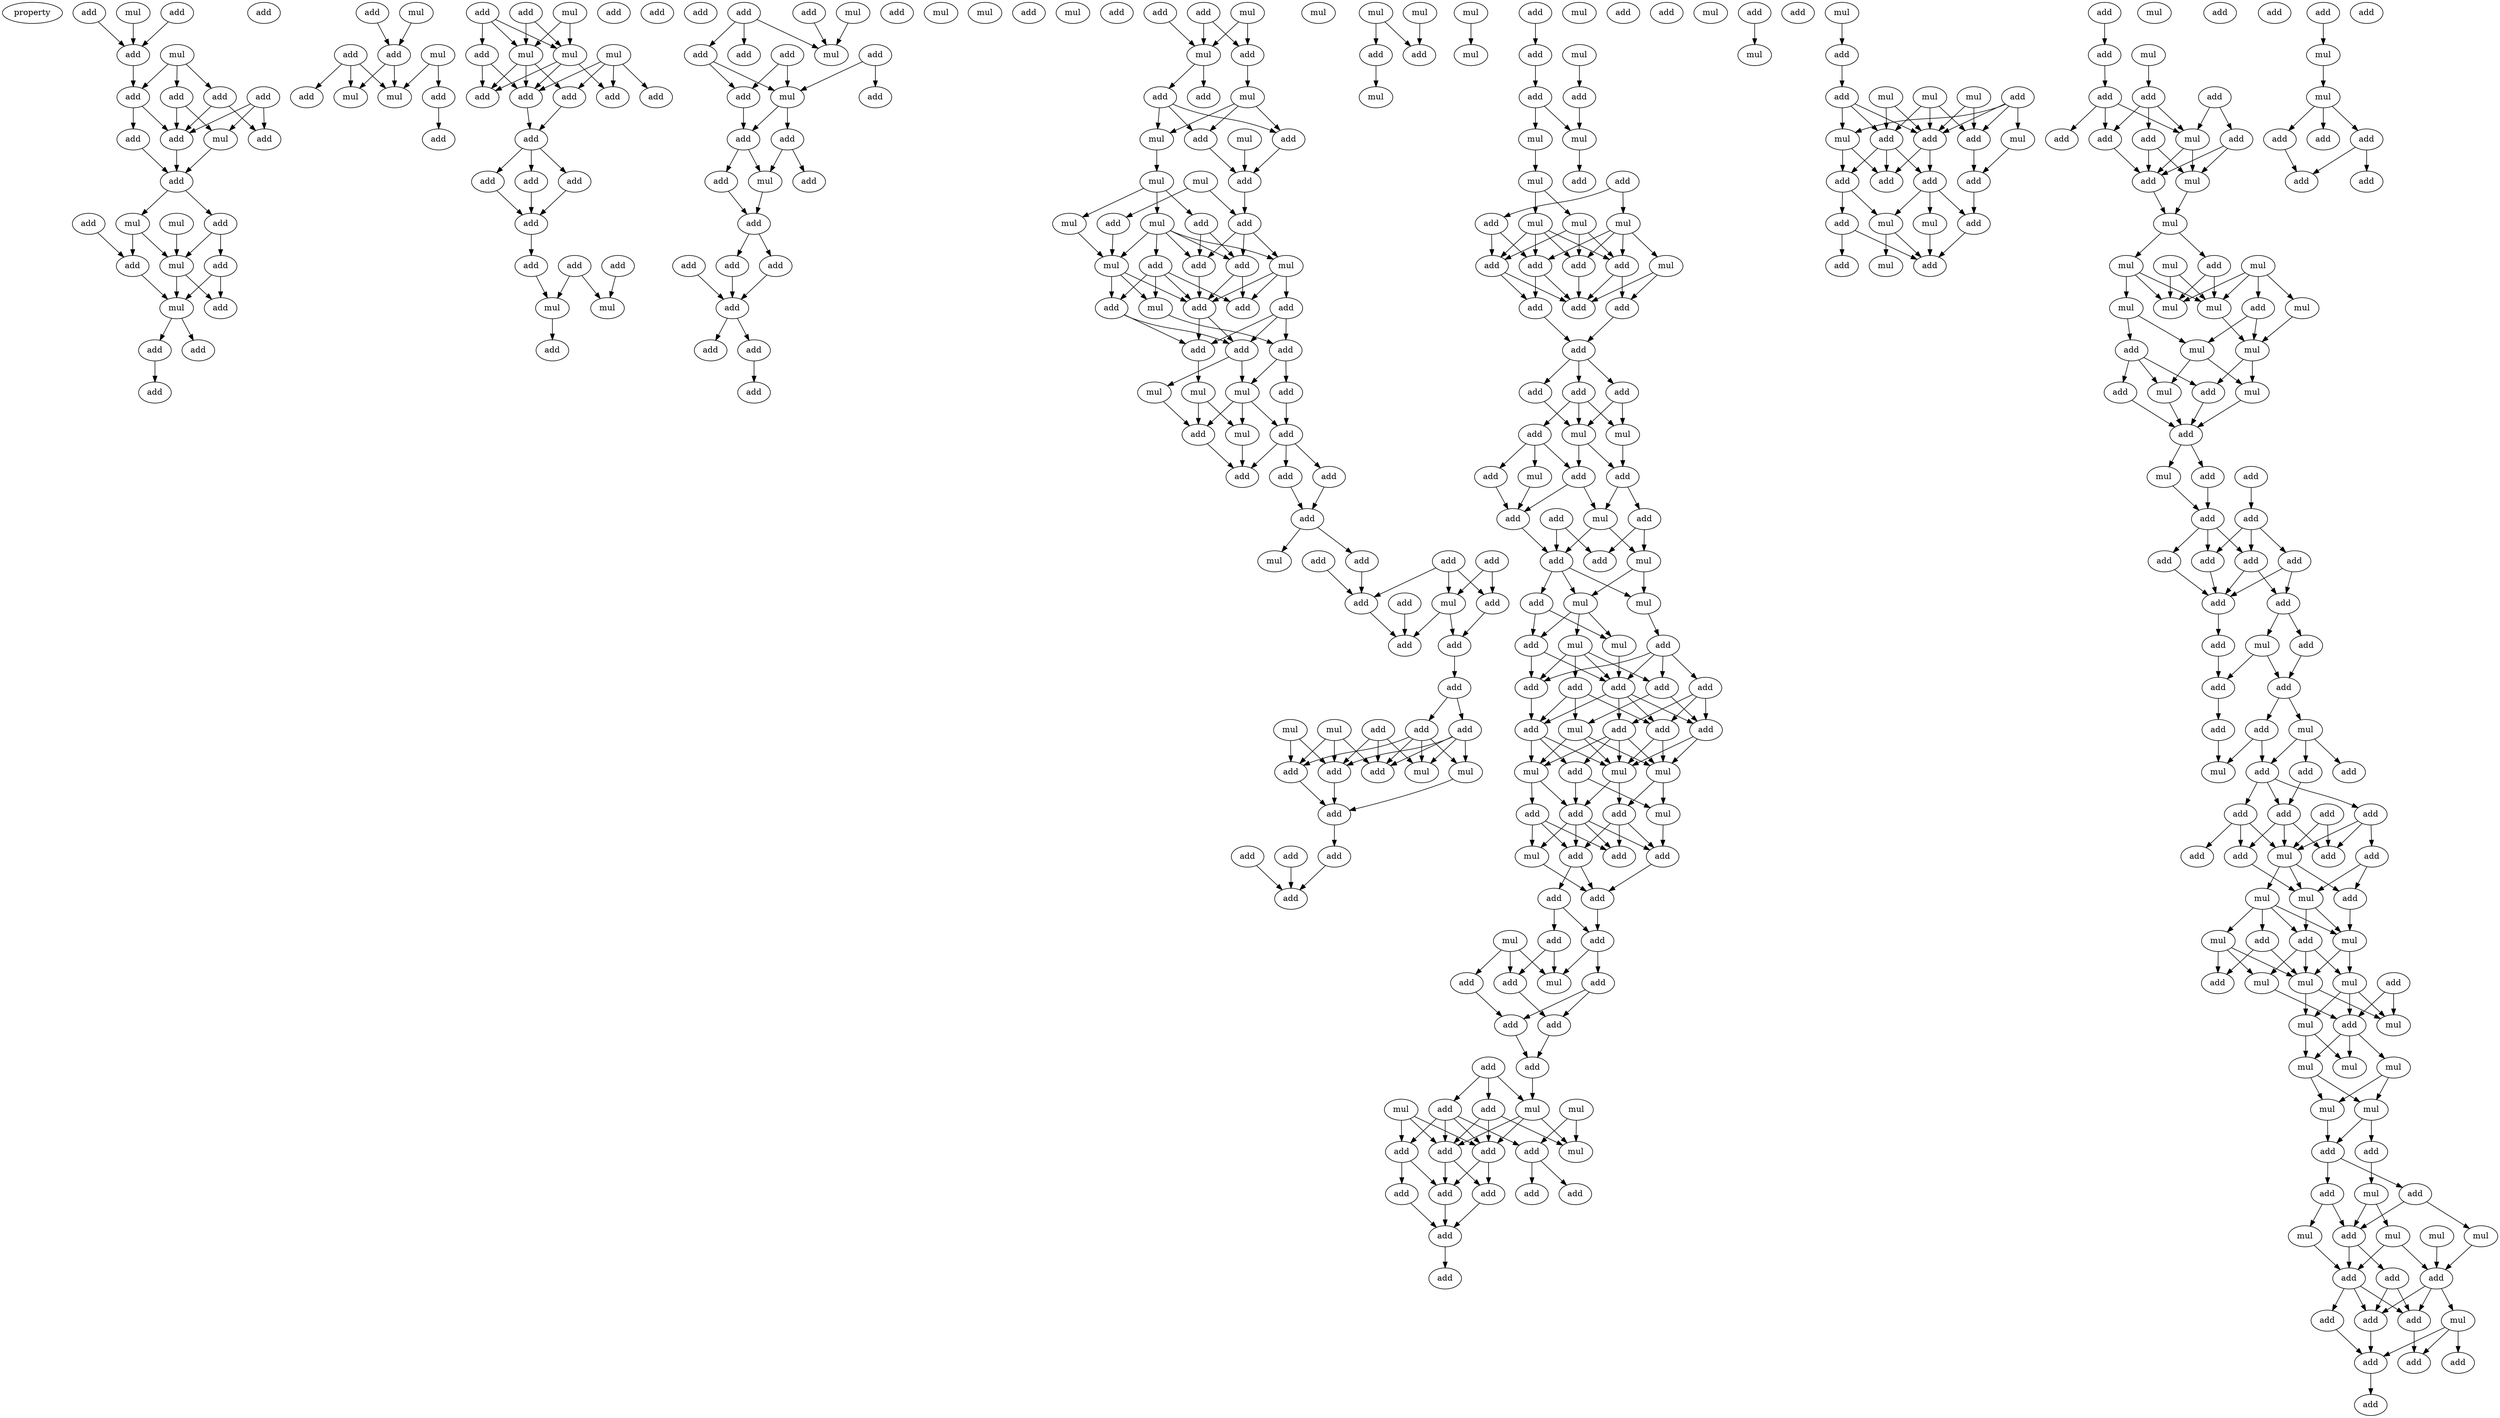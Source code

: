 digraph {
    node [fontcolor=black]
    property [mul=2,lf=1.8]
    0 [ label = add ];
    1 [ label = mul ];
    2 [ label = add ];
    3 [ label = mul ];
    4 [ label = add ];
    5 [ label = add ];
    6 [ label = add ];
    7 [ label = add ];
    8 [ label = add ];
    9 [ label = add ];
    10 [ label = add ];
    11 [ label = add ];
    12 [ label = mul ];
    13 [ label = add ];
    14 [ label = mul ];
    15 [ label = mul ];
    16 [ label = add ];
    17 [ label = add ];
    18 [ label = add ];
    19 [ label = add ];
    20 [ label = mul ];
    21 [ label = add ];
    22 [ label = mul ];
    23 [ label = add ];
    24 [ label = add ];
    25 [ label = add ];
    26 [ label = add ];
    27 [ label = add ];
    28 [ label = mul ];
    29 [ label = mul ];
    30 [ label = add ];
    31 [ label = add ];
    32 [ label = add ];
    33 [ label = add ];
    34 [ label = mul ];
    35 [ label = mul ];
    36 [ label = add ];
    37 [ label = add ];
    38 [ label = add ];
    39 [ label = mul ];
    40 [ label = add ];
    41 [ label = mul ];
    42 [ label = mul ];
    43 [ label = mul ];
    44 [ label = add ];
    45 [ label = add ];
    46 [ label = add ];
    47 [ label = add ];
    48 [ label = add ];
    49 [ label = add ];
    50 [ label = add ];
    51 [ label = add ];
    52 [ label = add ];
    53 [ label = add ];
    54 [ label = add ];
    55 [ label = add ];
    56 [ label = add ];
    57 [ label = add ];
    58 [ label = add ];
    59 [ label = add ];
    60 [ label = mul ];
    61 [ label = mul ];
    62 [ label = add ];
    63 [ label = add ];
    64 [ label = mul ];
    65 [ label = add ];
    66 [ label = add ];
    67 [ label = add ];
    68 [ label = add ];
    69 [ label = mul ];
    70 [ label = add ];
    71 [ label = add ];
    72 [ label = mul ];
    73 [ label = add ];
    74 [ label = add ];
    75 [ label = add ];
    76 [ label = add ];
    77 [ label = add ];
    78 [ label = mul ];
    79 [ label = add ];
    80 [ label = add ];
    81 [ label = add ];
    82 [ label = add ];
    83 [ label = mul ];
    84 [ label = mul ];
    85 [ label = add ];
    86 [ label = add ];
    87 [ label = add ];
    88 [ label = mul ];
    89 [ label = add ];
    90 [ label = add ];
    91 [ label = add ];
    92 [ label = add ];
    93 [ label = mul ];
    94 [ label = add ];
    95 [ label = mul ];
    96 [ label = add ];
    97 [ label = mul ];
    98 [ label = add ];
    99 [ label = add ];
    100 [ label = add ];
    101 [ label = mul ];
    102 [ label = mul ];
    103 [ label = add ];
    104 [ label = mul ];
    105 [ label = add ];
    106 [ label = mul ];
    107 [ label = add ];
    108 [ label = mul ];
    109 [ label = add ];
    110 [ label = mul ];
    111 [ label = add ];
    112 [ label = add ];
    113 [ label = mul ];
    114 [ label = mul ];
    115 [ label = add ];
    116 [ label = mul ];
    117 [ label = add ];
    118 [ label = add ];
    119 [ label = add ];
    120 [ label = add ];
    121 [ label = add ];
    122 [ label = add ];
    123 [ label = mul ];
    124 [ label = add ];
    125 [ label = add ];
    126 [ label = add ];
    127 [ label = mul ];
    128 [ label = mul ];
    129 [ label = mul ];
    130 [ label = add ];
    131 [ label = add ];
    132 [ label = mul ];
    133 [ label = add ];
    134 [ label = add ];
    135 [ label = add ];
    136 [ label = add ];
    137 [ label = add ];
    138 [ label = add ];
    139 [ label = add ];
    140 [ label = mul ];
    141 [ label = add ];
    142 [ label = add ];
    143 [ label = add ];
    144 [ label = add ];
    145 [ label = add ];
    146 [ label = mul ];
    147 [ label = add ];
    148 [ label = add ];
    149 [ label = add ];
    150 [ label = add ];
    151 [ label = mul ];
    152 [ label = mul ];
    153 [ label = add ];
    154 [ label = add ];
    155 [ label = add ];
    156 [ label = mul ];
    157 [ label = mul ];
    158 [ label = add ];
    159 [ label = add ];
    160 [ label = add ];
    161 [ label = add ];
    162 [ label = add ];
    163 [ label = add ];
    164 [ label = add ];
    165 [ label = mul ];
    166 [ label = mul ];
    167 [ label = mul ];
    168 [ label = add ];
    169 [ label = add ];
    170 [ label = mul ];
    171 [ label = mul ];
    172 [ label = add ];
    173 [ label = mul ];
    174 [ label = add ];
    175 [ label = add ];
    176 [ label = add ];
    177 [ label = mul ];
    178 [ label = mul ];
    179 [ label = mul ];
    180 [ label = mul ];
    181 [ label = add ];
    182 [ label = add ];
    183 [ label = mul ];
    184 [ label = mul ];
    185 [ label = add ];
    186 [ label = mul ];
    187 [ label = add ];
    188 [ label = add ];
    189 [ label = add ];
    190 [ label = add ];
    191 [ label = mul ];
    192 [ label = add ];
    193 [ label = add ];
    194 [ label = add ];
    195 [ label = add ];
    196 [ label = add ];
    197 [ label = add ];
    198 [ label = add ];
    199 [ label = mul ];
    200 [ label = add ];
    201 [ label = mul ];
    202 [ label = add ];
    203 [ label = add ];
    204 [ label = add ];
    205 [ label = mul ];
    206 [ label = add ];
    207 [ label = add ];
    208 [ label = mul ];
    209 [ label = add ];
    210 [ label = add ];
    211 [ label = add ];
    212 [ label = mul ];
    213 [ label = mul ];
    214 [ label = mul ];
    215 [ label = add ];
    216 [ label = mul ];
    217 [ label = mul ];
    218 [ label = add ];
    219 [ label = add ];
    220 [ label = add ];
    221 [ label = add ];
    222 [ label = add ];
    223 [ label = add ];
    224 [ label = add ];
    225 [ label = add ];
    226 [ label = add ];
    227 [ label = mul ];
    228 [ label = add ];
    229 [ label = add ];
    230 [ label = add ];
    231 [ label = mul ];
    232 [ label = mul ];
    233 [ label = mul ];
    234 [ label = add ];
    235 [ label = mul ];
    236 [ label = add ];
    237 [ label = add ];
    238 [ label = mul ];
    239 [ label = add ];
    240 [ label = add ];
    241 [ label = add ];
    242 [ label = add ];
    243 [ label = add ];
    244 [ label = add ];
    245 [ label = add ];
    246 [ label = mul ];
    247 [ label = add ];
    248 [ label = add ];
    249 [ label = mul ];
    250 [ label = add ];
    251 [ label = add ];
    252 [ label = add ];
    253 [ label = add ];
    254 [ label = add ];
    255 [ label = mul ];
    256 [ label = add ];
    257 [ label = mul ];
    258 [ label = add ];
    259 [ label = mul ];
    260 [ label = mul ];
    261 [ label = add ];
    262 [ label = add ];
    263 [ label = add ];
    264 [ label = add ];
    265 [ label = add ];
    266 [ label = add ];
    267 [ label = add ];
    268 [ label = add ];
    269 [ label = add ];
    270 [ label = add ];
    271 [ label = add ];
    272 [ label = add ];
    273 [ label = mul ];
    274 [ label = add ];
    275 [ label = add ];
    276 [ label = mul ];
    277 [ label = add ];
    278 [ label = mul ];
    279 [ label = add ];
    280 [ label = add ];
    281 [ label = mul ];
    282 [ label = mul ];
    283 [ label = add ];
    284 [ label = mul ];
    285 [ label = add ];
    286 [ label = mul ];
    287 [ label = add ];
    288 [ label = add ];
    289 [ label = mul ];
    290 [ label = add ];
    291 [ label = add ];
    292 [ label = add ];
    293 [ label = add ];
    294 [ label = add ];
    295 [ label = add ];
    296 [ label = mul ];
    297 [ label = mul ];
    298 [ label = mul ];
    299 [ label = add ];
    300 [ label = add ];
    301 [ label = add ];
    302 [ label = mul ];
    303 [ label = add ];
    304 [ label = add ];
    305 [ label = add ];
    306 [ label = add ];
    307 [ label = add ];
    308 [ label = add ];
    309 [ label = add ];
    310 [ label = mul ];
    311 [ label = add ];
    312 [ label = mul ];
    313 [ label = add ];
    314 [ label = mul ];
    315 [ label = add ];
    316 [ label = mul ];
    317 [ label = mul ];
    318 [ label = mul ];
    319 [ label = mul ];
    320 [ label = mul ];
    321 [ label = mul ];
    322 [ label = mul ];
    323 [ label = add ];
    324 [ label = mul ];
    325 [ label = mul ];
    326 [ label = add ];
    327 [ label = add ];
    328 [ label = mul ];
    329 [ label = add ];
    330 [ label = mul ];
    331 [ label = add ];
    332 [ label = mul ];
    333 [ label = mul ];
    334 [ label = add ];
    335 [ label = add ];
    336 [ label = add ];
    337 [ label = add ];
    338 [ label = add ];
    339 [ label = add ];
    340 [ label = add ];
    341 [ label = add ];
    342 [ label = add ];
    343 [ label = add ];
    344 [ label = add ];
    345 [ label = add ];
    346 [ label = mul ];
    347 [ label = add ];
    348 [ label = add ];
    349 [ label = add ];
    350 [ label = add ];
    351 [ label = add ];
    352 [ label = mul ];
    353 [ label = add ];
    354 [ label = add ];
    355 [ label = add ];
    356 [ label = add ];
    357 [ label = mul ];
    358 [ label = add ];
    359 [ label = add ];
    360 [ label = add ];
    361 [ label = add ];
    362 [ label = add ];
    363 [ label = add ];
    364 [ label = add ];
    365 [ label = mul ];
    366 [ label = add ];
    367 [ label = mul ];
    368 [ label = mul ];
    369 [ label = add ];
    370 [ label = mul ];
    371 [ label = add ];
    372 [ label = add ];
    373 [ label = mul ];
    374 [ label = mul ];
    375 [ label = mul ];
    376 [ label = add ];
    377 [ label = mul ];
    378 [ label = add ];
    379 [ label = mul ];
    380 [ label = mul ];
    381 [ label = add ];
    382 [ label = mul ];
    383 [ label = mul ];
    384 [ label = mul ];
    385 [ label = mul ];
    386 [ label = mul ];
    387 [ label = add ];
    388 [ label = add ];
    389 [ label = mul ];
    390 [ label = add ];
    391 [ label = add ];
    392 [ label = mul ];
    393 [ label = mul ];
    394 [ label = add ];
    395 [ label = mul ];
    396 [ label = mul ];
    397 [ label = add ];
    398 [ label = add ];
    399 [ label = add ];
    400 [ label = add ];
    401 [ label = mul ];
    402 [ label = add ];
    403 [ label = add ];
    404 [ label = add ];
    405 [ label = add ];
    406 [ label = add ];
    407 [ label = add ];
    408 [ label = add ];
    409 [ label = mul ];
    410 [ label = mul ];
    411 [ label = add ];
    412 [ label = add ];
    413 [ label = add ];
    414 [ label = add ];
    415 [ label = add ];
    416 [ label = add ];
    0 -> 4 [ name = 0 ];
    1 -> 4 [ name = 1 ];
    2 -> 4 [ name = 2 ];
    3 -> 6 [ name = 3 ];
    3 -> 7 [ name = 4 ];
    3 -> 8 [ name = 5 ];
    4 -> 7 [ name = 6 ];
    5 -> 10 [ name = 7 ];
    5 -> 11 [ name = 8 ];
    5 -> 12 [ name = 9 ];
    6 -> 10 [ name = 10 ];
    6 -> 11 [ name = 11 ];
    7 -> 9 [ name = 12 ];
    7 -> 11 [ name = 13 ];
    8 -> 11 [ name = 14 ];
    8 -> 12 [ name = 15 ];
    9 -> 13 [ name = 16 ];
    11 -> 13 [ name = 17 ];
    12 -> 13 [ name = 18 ];
    13 -> 14 [ name = 19 ];
    13 -> 17 [ name = 20 ];
    14 -> 19 [ name = 21 ];
    14 -> 20 [ name = 22 ];
    15 -> 20 [ name = 23 ];
    16 -> 19 [ name = 24 ];
    17 -> 20 [ name = 25 ];
    17 -> 21 [ name = 26 ];
    19 -> 22 [ name = 27 ];
    20 -> 22 [ name = 28 ];
    20 -> 23 [ name = 29 ];
    21 -> 22 [ name = 30 ];
    21 -> 23 [ name = 31 ];
    22 -> 24 [ name = 32 ];
    22 -> 25 [ name = 33 ];
    24 -> 26 [ name = 34 ];
    27 -> 31 [ name = 35 ];
    28 -> 31 [ name = 36 ];
    29 -> 32 [ name = 37 ];
    29 -> 35 [ name = 38 ];
    30 -> 33 [ name = 39 ];
    30 -> 34 [ name = 40 ];
    30 -> 35 [ name = 41 ];
    31 -> 34 [ name = 42 ];
    31 -> 35 [ name = 43 ];
    32 -> 36 [ name = 44 ];
    37 -> 41 [ name = 45 ];
    37 -> 43 [ name = 46 ];
    38 -> 40 [ name = 47 ];
    38 -> 41 [ name = 48 ];
    38 -> 43 [ name = 49 ];
    39 -> 41 [ name = 50 ];
    39 -> 43 [ name = 51 ];
    40 -> 46 [ name = 52 ];
    40 -> 47 [ name = 53 ];
    41 -> 44 [ name = 54 ];
    41 -> 46 [ name = 55 ];
    41 -> 47 [ name = 56 ];
    42 -> 44 [ name = 57 ];
    42 -> 45 [ name = 58 ];
    42 -> 47 [ name = 59 ];
    42 -> 48 [ name = 60 ];
    43 -> 45 [ name = 61 ];
    43 -> 46 [ name = 62 ];
    43 -> 47 [ name = 63 ];
    44 -> 49 [ name = 64 ];
    47 -> 49 [ name = 65 ];
    49 -> 52 [ name = 66 ];
    49 -> 53 [ name = 67 ];
    49 -> 54 [ name = 68 ];
    52 -> 55 [ name = 69 ];
    53 -> 55 [ name = 70 ];
    54 -> 55 [ name = 71 ];
    55 -> 58 [ name = 72 ];
    57 -> 60 [ name = 73 ];
    57 -> 61 [ name = 74 ];
    58 -> 60 [ name = 75 ];
    59 -> 61 [ name = 76 ];
    60 -> 62 [ name = 77 ];
    63 -> 67 [ name = 78 ];
    63 -> 69 [ name = 79 ];
    63 -> 70 [ name = 80 ];
    64 -> 69 [ name = 81 ];
    65 -> 69 [ name = 82 ];
    66 -> 72 [ name = 83 ];
    66 -> 73 [ name = 84 ];
    68 -> 71 [ name = 85 ];
    68 -> 72 [ name = 86 ];
    70 -> 72 [ name = 87 ];
    70 -> 73 [ name = 88 ];
    72 -> 74 [ name = 89 ];
    72 -> 75 [ name = 90 ];
    73 -> 74 [ name = 91 ];
    74 -> 76 [ name = 92 ];
    74 -> 78 [ name = 93 ];
    75 -> 78 [ name = 94 ];
    75 -> 79 [ name = 95 ];
    76 -> 80 [ name = 96 ];
    78 -> 80 [ name = 97 ];
    80 -> 82 [ name = 98 ];
    80 -> 85 [ name = 99 ];
    81 -> 86 [ name = 100 ];
    82 -> 86 [ name = 101 ];
    85 -> 86 [ name = 102 ];
    86 -> 89 [ name = 103 ];
    86 -> 90 [ name = 104 ];
    90 -> 91 [ name = 105 ];
    93 -> 97 [ name = 106 ];
    93 -> 98 [ name = 107 ];
    94 -> 97 [ name = 108 ];
    94 -> 98 [ name = 109 ];
    96 -> 97 [ name = 110 ];
    97 -> 99 [ name = 111 ];
    97 -> 100 [ name = 112 ];
    98 -> 101 [ name = 113 ];
    100 -> 102 [ name = 114 ];
    100 -> 103 [ name = 115 ];
    100 -> 105 [ name = 116 ];
    101 -> 102 [ name = 117 ];
    101 -> 103 [ name = 118 ];
    101 -> 105 [ name = 119 ];
    102 -> 108 [ name = 120 ];
    103 -> 107 [ name = 121 ];
    104 -> 107 [ name = 122 ];
    105 -> 107 [ name = 123 ];
    106 -> 109 [ name = 124 ];
    106 -> 111 [ name = 125 ];
    107 -> 111 [ name = 126 ];
    108 -> 110 [ name = 127 ];
    108 -> 112 [ name = 128 ];
    108 -> 113 [ name = 129 ];
    109 -> 114 [ name = 130 ];
    110 -> 114 [ name = 131 ];
    111 -> 115 [ name = 132 ];
    111 -> 116 [ name = 133 ];
    111 -> 118 [ name = 134 ];
    112 -> 115 [ name = 135 ];
    112 -> 118 [ name = 136 ];
    113 -> 114 [ name = 137 ];
    113 -> 115 [ name = 138 ];
    113 -> 116 [ name = 139 ];
    113 -> 117 [ name = 140 ];
    113 -> 118 [ name = 141 ];
    114 -> 121 [ name = 142 ];
    114 -> 122 [ name = 143 ];
    114 -> 123 [ name = 144 ];
    115 -> 121 [ name = 145 ];
    116 -> 119 [ name = 146 ];
    116 -> 120 [ name = 147 ];
    116 -> 121 [ name = 148 ];
    117 -> 119 [ name = 149 ];
    117 -> 121 [ name = 150 ];
    117 -> 122 [ name = 151 ];
    117 -> 123 [ name = 152 ];
    118 -> 119 [ name = 153 ];
    118 -> 121 [ name = 154 ];
    120 -> 124 [ name = 155 ];
    120 -> 125 [ name = 156 ];
    120 -> 126 [ name = 157 ];
    121 -> 125 [ name = 158 ];
    121 -> 126 [ name = 159 ];
    122 -> 125 [ name = 160 ];
    122 -> 126 [ name = 161 ];
    123 -> 124 [ name = 162 ];
    124 -> 128 [ name = 163 ];
    124 -> 130 [ name = 164 ];
    125 -> 128 [ name = 165 ];
    125 -> 129 [ name = 166 ];
    126 -> 127 [ name = 167 ];
    127 -> 131 [ name = 168 ];
    127 -> 132 [ name = 169 ];
    128 -> 131 [ name = 170 ];
    128 -> 132 [ name = 171 ];
    128 -> 133 [ name = 172 ];
    129 -> 131 [ name = 173 ];
    130 -> 133 [ name = 174 ];
    131 -> 136 [ name = 175 ];
    132 -> 136 [ name = 176 ];
    133 -> 134 [ name = 177 ];
    133 -> 135 [ name = 178 ];
    133 -> 136 [ name = 179 ];
    134 -> 137 [ name = 180 ];
    135 -> 137 [ name = 181 ];
    137 -> 140 [ name = 182 ];
    137 -> 141 [ name = 183 ];
    138 -> 144 [ name = 184 ];
    138 -> 146 [ name = 185 ];
    139 -> 143 [ name = 186 ];
    141 -> 143 [ name = 187 ];
    142 -> 143 [ name = 188 ];
    142 -> 144 [ name = 189 ];
    142 -> 146 [ name = 190 ];
    143 -> 147 [ name = 191 ];
    144 -> 148 [ name = 192 ];
    145 -> 147 [ name = 193 ];
    146 -> 147 [ name = 194 ];
    146 -> 148 [ name = 195 ];
    148 -> 149 [ name = 196 ];
    149 -> 150 [ name = 197 ];
    149 -> 154 [ name = 198 ];
    150 -> 156 [ name = 199 ];
    150 -> 157 [ name = 200 ];
    150 -> 158 [ name = 201 ];
    150 -> 159 [ name = 202 ];
    151 -> 155 [ name = 203 ];
    151 -> 158 [ name = 204 ];
    152 -> 155 [ name = 205 ];
    152 -> 158 [ name = 206 ];
    152 -> 159 [ name = 207 ];
    153 -> 157 [ name = 208 ];
    153 -> 158 [ name = 209 ];
    153 -> 159 [ name = 210 ];
    154 -> 155 [ name = 211 ];
    154 -> 156 [ name = 212 ];
    154 -> 157 [ name = 213 ];
    154 -> 159 [ name = 214 ];
    155 -> 160 [ name = 215 ];
    156 -> 160 [ name = 216 ];
    158 -> 160 [ name = 217 ];
    160 -> 163 [ name = 218 ];
    161 -> 164 [ name = 219 ];
    162 -> 164 [ name = 220 ];
    163 -> 164 [ name = 221 ];
    165 -> 168 [ name = 222 ];
    165 -> 169 [ name = 223 ];
    166 -> 169 [ name = 224 ];
    167 -> 170 [ name = 225 ];
    168 -> 171 [ name = 226 ];
    172 -> 174 [ name = 227 ];
    173 -> 175 [ name = 228 ];
    174 -> 176 [ name = 229 ];
    175 -> 178 [ name = 230 ];
    176 -> 178 [ name = 231 ];
    176 -> 179 [ name = 232 ];
    178 -> 182 [ name = 233 ];
    179 -> 180 [ name = 234 ];
    180 -> 183 [ name = 235 ];
    180 -> 184 [ name = 236 ];
    181 -> 185 [ name = 237 ];
    181 -> 186 [ name = 238 ];
    183 -> 187 [ name = 239 ];
    183 -> 188 [ name = 240 ];
    183 -> 189 [ name = 241 ];
    184 -> 187 [ name = 242 ];
    184 -> 188 [ name = 243 ];
    184 -> 189 [ name = 244 ];
    184 -> 190 [ name = 245 ];
    185 -> 188 [ name = 246 ];
    185 -> 190 [ name = 247 ];
    186 -> 187 [ name = 248 ];
    186 -> 189 [ name = 249 ];
    186 -> 190 [ name = 250 ];
    186 -> 191 [ name = 251 ];
    187 -> 194 [ name = 252 ];
    188 -> 192 [ name = 253 ];
    188 -> 194 [ name = 254 ];
    189 -> 193 [ name = 255 ];
    189 -> 194 [ name = 256 ];
    190 -> 192 [ name = 257 ];
    190 -> 194 [ name = 258 ];
    191 -> 193 [ name = 259 ];
    191 -> 194 [ name = 260 ];
    192 -> 195 [ name = 261 ];
    193 -> 195 [ name = 262 ];
    195 -> 196 [ name = 263 ];
    195 -> 197 [ name = 264 ];
    195 -> 198 [ name = 265 ];
    196 -> 199 [ name = 266 ];
    197 -> 199 [ name = 267 ];
    197 -> 201 [ name = 268 ];
    198 -> 199 [ name = 269 ];
    198 -> 200 [ name = 270 ];
    198 -> 201 [ name = 271 ];
    199 -> 202 [ name = 272 ];
    199 -> 203 [ name = 273 ];
    200 -> 203 [ name = 274 ];
    200 -> 204 [ name = 275 ];
    200 -> 205 [ name = 276 ];
    201 -> 202 [ name = 277 ];
    202 -> 207 [ name = 278 ];
    202 -> 208 [ name = 279 ];
    203 -> 208 [ name = 280 ];
    203 -> 209 [ name = 281 ];
    204 -> 209 [ name = 282 ];
    205 -> 209 [ name = 283 ];
    206 -> 210 [ name = 284 ];
    206 -> 211 [ name = 285 ];
    207 -> 210 [ name = 286 ];
    207 -> 212 [ name = 287 ];
    208 -> 211 [ name = 288 ];
    208 -> 212 [ name = 289 ];
    209 -> 211 [ name = 290 ];
    211 -> 213 [ name = 291 ];
    211 -> 214 [ name = 292 ];
    211 -> 215 [ name = 293 ];
    212 -> 213 [ name = 294 ];
    212 -> 214 [ name = 295 ];
    213 -> 216 [ name = 296 ];
    213 -> 217 [ name = 297 ];
    213 -> 219 [ name = 298 ];
    214 -> 218 [ name = 299 ];
    215 -> 216 [ name = 300 ];
    215 -> 219 [ name = 301 ];
    216 -> 224 [ name = 302 ];
    217 -> 220 [ name = 303 ];
    217 -> 221 [ name = 304 ];
    217 -> 223 [ name = 305 ];
    217 -> 224 [ name = 306 ];
    218 -> 220 [ name = 307 ];
    218 -> 222 [ name = 308 ];
    218 -> 223 [ name = 309 ];
    218 -> 224 [ name = 310 ];
    219 -> 223 [ name = 311 ];
    219 -> 224 [ name = 312 ];
    220 -> 226 [ name = 313 ];
    220 -> 227 [ name = 314 ];
    221 -> 227 [ name = 315 ];
    221 -> 228 [ name = 316 ];
    221 -> 229 [ name = 317 ];
    222 -> 225 [ name = 318 ];
    222 -> 226 [ name = 319 ];
    222 -> 229 [ name = 320 ];
    223 -> 228 [ name = 321 ];
    224 -> 225 [ name = 322 ];
    224 -> 226 [ name = 323 ];
    224 -> 228 [ name = 324 ];
    224 -> 229 [ name = 325 ];
    225 -> 230 [ name = 326 ];
    225 -> 231 [ name = 327 ];
    225 -> 232 [ name = 328 ];
    225 -> 233 [ name = 329 ];
    226 -> 231 [ name = 330 ];
    226 -> 233 [ name = 331 ];
    227 -> 231 [ name = 332 ];
    227 -> 232 [ name = 333 ];
    227 -> 233 [ name = 334 ];
    228 -> 230 [ name = 335 ];
    228 -> 232 [ name = 336 ];
    228 -> 233 [ name = 337 ];
    229 -> 231 [ name = 338 ];
    229 -> 233 [ name = 339 ];
    230 -> 235 [ name = 340 ];
    230 -> 236 [ name = 341 ];
    231 -> 234 [ name = 342 ];
    231 -> 235 [ name = 343 ];
    232 -> 236 [ name = 344 ];
    232 -> 237 [ name = 345 ];
    233 -> 234 [ name = 346 ];
    233 -> 236 [ name = 347 ];
    234 -> 239 [ name = 348 ];
    234 -> 240 [ name = 349 ];
    234 -> 241 [ name = 350 ];
    235 -> 241 [ name = 351 ];
    236 -> 238 [ name = 352 ];
    236 -> 239 [ name = 353 ];
    236 -> 240 [ name = 354 ];
    236 -> 241 [ name = 355 ];
    237 -> 238 [ name = 356 ];
    237 -> 239 [ name = 357 ];
    237 -> 240 [ name = 358 ];
    238 -> 242 [ name = 359 ];
    240 -> 242 [ name = 360 ];
    240 -> 243 [ name = 361 ];
    241 -> 242 [ name = 362 ];
    242 -> 245 [ name = 363 ];
    243 -> 244 [ name = 364 ];
    243 -> 245 [ name = 365 ];
    244 -> 248 [ name = 366 ];
    244 -> 249 [ name = 367 ];
    245 -> 247 [ name = 368 ];
    245 -> 249 [ name = 369 ];
    246 -> 248 [ name = 370 ];
    246 -> 249 [ name = 371 ];
    246 -> 250 [ name = 372 ];
    247 -> 251 [ name = 373 ];
    247 -> 252 [ name = 374 ];
    248 -> 252 [ name = 375 ];
    250 -> 251 [ name = 376 ];
    251 -> 254 [ name = 377 ];
    252 -> 254 [ name = 378 ];
    253 -> 256 [ name = 379 ];
    253 -> 258 [ name = 380 ];
    253 -> 259 [ name = 381 ];
    254 -> 259 [ name = 382 ];
    255 -> 261 [ name = 383 ];
    255 -> 262 [ name = 384 ];
    255 -> 263 [ name = 385 ];
    256 -> 261 [ name = 386 ];
    256 -> 262 [ name = 387 ];
    256 -> 263 [ name = 388 ];
    256 -> 264 [ name = 389 ];
    257 -> 260 [ name = 390 ];
    257 -> 264 [ name = 391 ];
    258 -> 260 [ name = 392 ];
    258 -> 262 [ name = 393 ];
    258 -> 263 [ name = 394 ];
    259 -> 260 [ name = 395 ];
    259 -> 262 [ name = 396 ];
    259 -> 263 [ name = 397 ];
    261 -> 266 [ name = 398 ];
    261 -> 268 [ name = 399 ];
    262 -> 265 [ name = 400 ];
    262 -> 266 [ name = 401 ];
    263 -> 265 [ name = 402 ];
    263 -> 266 [ name = 403 ];
    264 -> 267 [ name = 404 ];
    264 -> 269 [ name = 405 ];
    265 -> 270 [ name = 406 ];
    266 -> 270 [ name = 407 ];
    268 -> 270 [ name = 408 ];
    270 -> 275 [ name = 409 ];
    274 -> 276 [ name = 410 ];
    278 -> 279 [ name = 411 ];
    279 -> 280 [ name = 412 ];
    280 -> 285 [ name = 413 ];
    280 -> 286 [ name = 414 ];
    280 -> 288 [ name = 415 ];
    281 -> 285 [ name = 416 ];
    281 -> 287 [ name = 417 ];
    281 -> 288 [ name = 418 ];
    282 -> 285 [ name = 419 ];
    282 -> 288 [ name = 420 ];
    283 -> 286 [ name = 421 ];
    283 -> 287 [ name = 422 ];
    283 -> 288 [ name = 423 ];
    283 -> 289 [ name = 424 ];
    284 -> 287 [ name = 425 ];
    284 -> 288 [ name = 426 ];
    285 -> 291 [ name = 427 ];
    285 -> 292 [ name = 428 ];
    285 -> 293 [ name = 429 ];
    286 -> 291 [ name = 430 ];
    286 -> 293 [ name = 431 ];
    287 -> 290 [ name = 432 ];
    288 -> 292 [ name = 433 ];
    288 -> 293 [ name = 434 ];
    289 -> 290 [ name = 435 ];
    290 -> 295 [ name = 436 ];
    291 -> 294 [ name = 437 ];
    291 -> 297 [ name = 438 ];
    292 -> 295 [ name = 439 ];
    292 -> 296 [ name = 440 ];
    292 -> 297 [ name = 441 ];
    294 -> 299 [ name = 442 ];
    294 -> 300 [ name = 443 ];
    295 -> 300 [ name = 444 ];
    296 -> 300 [ name = 445 ];
    297 -> 298 [ name = 446 ];
    297 -> 300 [ name = 447 ];
    301 -> 303 [ name = 448 ];
    302 -> 304 [ name = 449 ];
    303 -> 305 [ name = 450 ];
    304 -> 307 [ name = 451 ];
    304 -> 308 [ name = 452 ];
    304 -> 310 [ name = 453 ];
    305 -> 307 [ name = 454 ];
    305 -> 310 [ name = 455 ];
    305 -> 311 [ name = 456 ];
    306 -> 309 [ name = 457 ];
    306 -> 310 [ name = 458 ];
    307 -> 313 [ name = 459 ];
    308 -> 312 [ name = 460 ];
    308 -> 313 [ name = 461 ];
    309 -> 312 [ name = 462 ];
    309 -> 313 [ name = 463 ];
    310 -> 312 [ name = 464 ];
    310 -> 313 [ name = 465 ];
    312 -> 314 [ name = 466 ];
    313 -> 314 [ name = 467 ];
    314 -> 315 [ name = 468 ];
    314 -> 316 [ name = 469 ];
    315 -> 320 [ name = 470 ];
    315 -> 322 [ name = 471 ];
    316 -> 320 [ name = 472 ];
    316 -> 321 [ name = 473 ];
    316 -> 322 [ name = 474 ];
    317 -> 320 [ name = 475 ];
    317 -> 322 [ name = 476 ];
    318 -> 319 [ name = 477 ];
    318 -> 320 [ name = 478 ];
    318 -> 322 [ name = 479 ];
    318 -> 323 [ name = 480 ];
    319 -> 324 [ name = 481 ];
    321 -> 325 [ name = 482 ];
    321 -> 326 [ name = 483 ];
    322 -> 324 [ name = 484 ];
    323 -> 324 [ name = 485 ];
    323 -> 325 [ name = 486 ];
    324 -> 327 [ name = 487 ];
    324 -> 328 [ name = 488 ];
    325 -> 328 [ name = 489 ];
    325 -> 330 [ name = 490 ];
    326 -> 327 [ name = 491 ];
    326 -> 329 [ name = 492 ];
    326 -> 330 [ name = 493 ];
    327 -> 331 [ name = 494 ];
    328 -> 331 [ name = 495 ];
    329 -> 331 [ name = 496 ];
    330 -> 331 [ name = 497 ];
    331 -> 333 [ name = 498 ];
    331 -> 335 [ name = 499 ];
    333 -> 337 [ name = 500 ];
    334 -> 338 [ name = 501 ];
    335 -> 337 [ name = 502 ];
    337 -> 340 [ name = 503 ];
    337 -> 341 [ name = 504 ];
    337 -> 342 [ name = 505 ];
    338 -> 339 [ name = 506 ];
    338 -> 341 [ name = 507 ];
    338 -> 342 [ name = 508 ];
    339 -> 343 [ name = 509 ];
    339 -> 344 [ name = 510 ];
    340 -> 344 [ name = 511 ];
    341 -> 344 [ name = 512 ];
    342 -> 343 [ name = 513 ];
    342 -> 344 [ name = 514 ];
    343 -> 345 [ name = 515 ];
    343 -> 346 [ name = 516 ];
    344 -> 347 [ name = 517 ];
    345 -> 348 [ name = 518 ];
    346 -> 348 [ name = 519 ];
    346 -> 349 [ name = 520 ];
    347 -> 349 [ name = 521 ];
    348 -> 352 [ name = 522 ];
    348 -> 353 [ name = 523 ];
    349 -> 351 [ name = 524 ];
    351 -> 357 [ name = 525 ];
    352 -> 354 [ name = 526 ];
    352 -> 355 [ name = 527 ];
    352 -> 356 [ name = 528 ];
    353 -> 356 [ name = 529 ];
    353 -> 357 [ name = 530 ];
    354 -> 359 [ name = 531 ];
    356 -> 359 [ name = 532 ];
    356 -> 360 [ name = 533 ];
    356 -> 361 [ name = 534 ];
    358 -> 365 [ name = 535 ];
    358 -> 366 [ name = 536 ];
    359 -> 363 [ name = 537 ];
    359 -> 365 [ name = 538 ];
    359 -> 366 [ name = 539 ];
    360 -> 362 [ name = 540 ];
    360 -> 363 [ name = 541 ];
    360 -> 365 [ name = 542 ];
    361 -> 364 [ name = 543 ];
    361 -> 365 [ name = 544 ];
    361 -> 366 [ name = 545 ];
    363 -> 368 [ name = 546 ];
    364 -> 368 [ name = 547 ];
    364 -> 369 [ name = 548 ];
    365 -> 367 [ name = 549 ];
    365 -> 368 [ name = 550 ];
    365 -> 369 [ name = 551 ];
    367 -> 370 [ name = 552 ];
    367 -> 371 [ name = 553 ];
    367 -> 372 [ name = 554 ];
    367 -> 373 [ name = 555 ];
    368 -> 370 [ name = 556 ];
    368 -> 371 [ name = 557 ];
    369 -> 370 [ name = 558 ];
    370 -> 374 [ name = 559 ];
    370 -> 377 [ name = 560 ];
    371 -> 374 [ name = 561 ];
    371 -> 375 [ name = 562 ];
    371 -> 377 [ name = 563 ];
    372 -> 376 [ name = 564 ];
    372 -> 377 [ name = 565 ];
    373 -> 375 [ name = 566 ];
    373 -> 376 [ name = 567 ];
    373 -> 377 [ name = 568 ];
    374 -> 379 [ name = 569 ];
    374 -> 380 [ name = 570 ];
    374 -> 381 [ name = 571 ];
    375 -> 381 [ name = 572 ];
    377 -> 379 [ name = 573 ];
    377 -> 380 [ name = 574 ];
    378 -> 380 [ name = 575 ];
    378 -> 381 [ name = 576 ];
    379 -> 383 [ name = 577 ];
    379 -> 384 [ name = 578 ];
    381 -> 382 [ name = 579 ];
    381 -> 383 [ name = 580 ];
    381 -> 384 [ name = 581 ];
    382 -> 385 [ name = 582 ];
    382 -> 386 [ name = 583 ];
    383 -> 385 [ name = 584 ];
    383 -> 386 [ name = 585 ];
    385 -> 387 [ name = 586 ];
    386 -> 387 [ name = 587 ];
    386 -> 388 [ name = 588 ];
    387 -> 390 [ name = 589 ];
    387 -> 391 [ name = 590 ];
    388 -> 389 [ name = 591 ];
    389 -> 394 [ name = 592 ];
    389 -> 395 [ name = 593 ];
    390 -> 393 [ name = 594 ];
    390 -> 394 [ name = 595 ];
    391 -> 394 [ name = 596 ];
    391 -> 396 [ name = 597 ];
    392 -> 399 [ name = 598 ];
    393 -> 397 [ name = 599 ];
    394 -> 397 [ name = 600 ];
    394 -> 398 [ name = 601 ];
    395 -> 397 [ name = 602 ];
    395 -> 399 [ name = 603 ];
    396 -> 399 [ name = 604 ];
    397 -> 400 [ name = 605 ];
    397 -> 402 [ name = 606 ];
    397 -> 403 [ name = 607 ];
    398 -> 400 [ name = 608 ];
    398 -> 403 [ name = 609 ];
    399 -> 400 [ name = 610 ];
    399 -> 401 [ name = 611 ];
    399 -> 403 [ name = 612 ];
    400 -> 406 [ name = 613 ];
    401 -> 404 [ name = 614 ];
    401 -> 405 [ name = 615 ];
    401 -> 406 [ name = 616 ];
    402 -> 404 [ name = 617 ];
    403 -> 404 [ name = 618 ];
    404 -> 407 [ name = 619 ];
    408 -> 409 [ name = 620 ];
    409 -> 410 [ name = 621 ];
    410 -> 411 [ name = 622 ];
    410 -> 412 [ name = 623 ];
    410 -> 413 [ name = 624 ];
    411 -> 414 [ name = 625 ];
    413 -> 414 [ name = 626 ];
    413 -> 416 [ name = 627 ];
}
